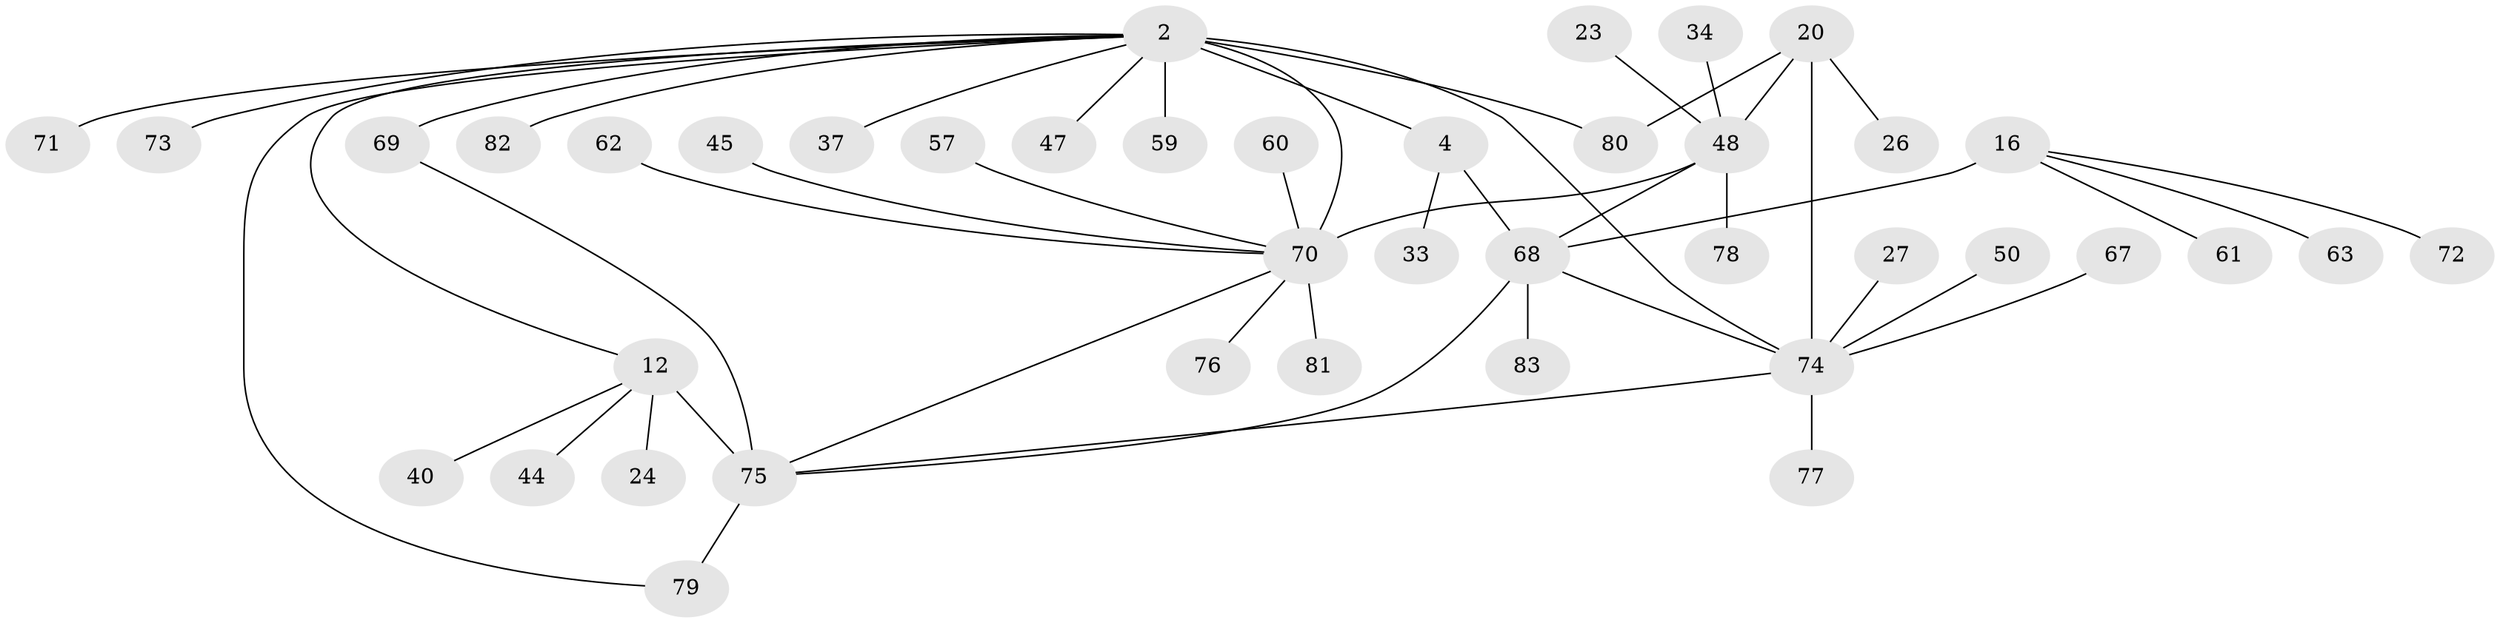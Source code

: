 // original degree distribution, {11: 0.024096385542168676, 10: 0.024096385542168676, 3: 0.04819277108433735, 5: 0.03614457831325301, 7: 0.024096385542168676, 8: 0.04819277108433735, 6: 0.03614457831325301, 4: 0.060240963855421686, 1: 0.5903614457831325, 2: 0.10843373493975904}
// Generated by graph-tools (version 1.1) at 2025/54/03/09/25 04:54:46]
// undirected, 41 vertices, 49 edges
graph export_dot {
graph [start="1"]
  node [color=gray90,style=filled];
  2 [super="+1"];
  4 [super="+3"];
  12 [super="+9"];
  16 [super="+14"];
  20 [super="+18"];
  23;
  24;
  26;
  27;
  33;
  34;
  37;
  40;
  44;
  45;
  47;
  48 [super="+7"];
  50 [super="+32"];
  57;
  59;
  60;
  61;
  62;
  63;
  67;
  68 [super="+15+43+46+51+56+58"];
  69 [super="+54"];
  70 [super="+8+25+36+38"];
  71;
  72;
  73;
  74 [super="+30+55+19+21"];
  75 [super="+65"];
  76 [super="+52+53"];
  77 [super="+66"];
  78;
  79 [super="+42"];
  80;
  81;
  82;
  83;
  2 -- 4 [weight=4];
  2 -- 37;
  2 -- 59;
  2 -- 70 [weight=2];
  2 -- 79;
  2 -- 82;
  2 -- 71;
  2 -- 73;
  2 -- 12;
  2 -- 47;
  2 -- 80;
  2 -- 74 [weight=2];
  2 -- 69 [weight=2];
  4 -- 33;
  4 -- 68;
  12 -- 40;
  12 -- 24;
  12 -- 44;
  12 -- 75 [weight=4];
  16 -- 61;
  16 -- 72;
  16 -- 63;
  16 -- 68 [weight=4];
  20 -- 26;
  20 -- 48 [weight=2];
  20 -- 80;
  20 -- 74 [weight=4];
  23 -- 48;
  27 -- 74;
  34 -- 48;
  45 -- 70;
  48 -- 70 [weight=4];
  48 -- 78;
  48 -- 68;
  50 -- 74;
  57 -- 70;
  60 -- 70;
  62 -- 70;
  67 -- 74;
  68 -- 74;
  68 -- 83;
  68 -- 75;
  69 -- 75;
  70 -- 76;
  70 -- 81;
  70 -- 75;
  74 -- 77;
  74 -- 75;
  75 -- 79;
}
